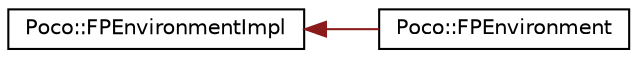 digraph "Graphical Class Hierarchy"
{
 // LATEX_PDF_SIZE
  edge [fontname="Helvetica",fontsize="10",labelfontname="Helvetica",labelfontsize="10"];
  node [fontname="Helvetica",fontsize="10",shape=record];
  rankdir="LR";
  Node0 [label="Poco::FPEnvironmentImpl",height=0.2,width=0.4,color="black", fillcolor="white", style="filled",URL="$classPoco_1_1FPEnvironmentImpl.html",tooltip=" "];
  Node0 -> Node1 [dir="back",color="firebrick4",fontsize="10",style="solid",fontname="Helvetica"];
  Node1 [label="Poco::FPEnvironment",height=0.2,width=0.4,color="black", fillcolor="white", style="filled",URL="$classPoco_1_1FPEnvironment.html",tooltip=" "];
}
